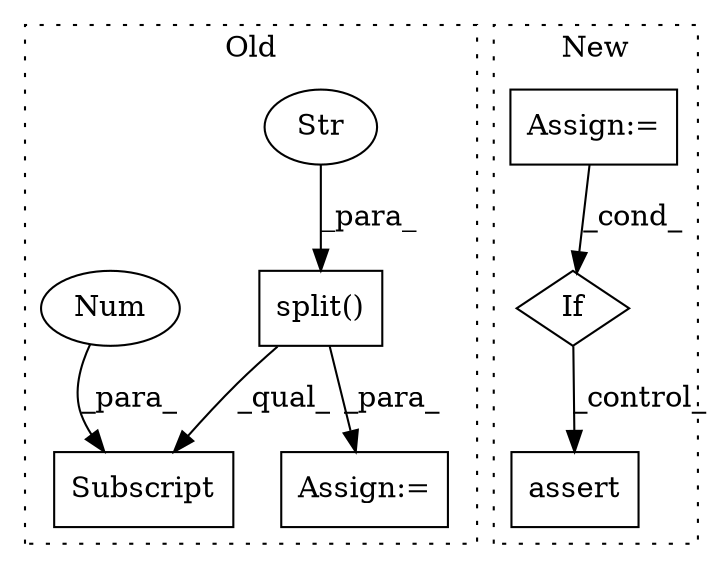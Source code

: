digraph G {
subgraph cluster0 {
1 [label="split()" a="75" s="2227,2254" l="24,1" shape="box"];
3 [label="Str" a="66" s="2251" l="3" shape="ellipse"];
4 [label="Assign:=" a="68" s="2617" l="3" shape="box"];
6 [label="Subscript" a="63" s="2576,0" l="12,0" shape="box"];
7 [label="Num" a="76" s="2586" l="1" shape="ellipse"];
label = "Old";
style="dotted";
}
subgraph cluster1 {
2 [label="assert" a="65" s="2545" l="7" shape="box"];
5 [label="Assign:=" a="68" s="2129" l="3" shape="box"];
8 [label="If" a="96" s="2283" l="3" shape="diamond"];
label = "New";
style="dotted";
}
1 -> 4 [label="_para_"];
1 -> 6 [label="_qual_"];
3 -> 1 [label="_para_"];
5 -> 8 [label="_cond_"];
7 -> 6 [label="_para_"];
8 -> 2 [label="_control_"];
}